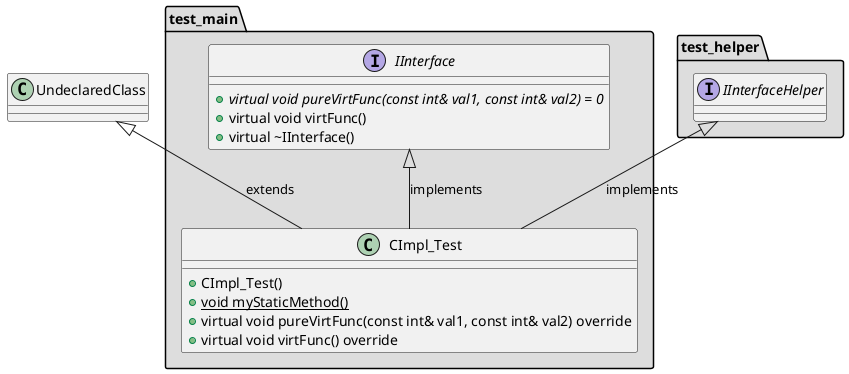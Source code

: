 @startuml

package "test_helper" #DDDDDD
{

interface "IInterfaceHelper"
{
}

}

package "test_main" #DDDDDD
{

class "CImpl_Test"
{
    + CImpl_Test()
    + {static} void myStaticMethod()
    + virtual void pureVirtFunc(const int& val1, const int& val2) override
    + virtual void virtFunc() override
}

interface "IInterface"
{
    + {abstract} virtual void pureVirtFunc(const int& val1, const int& val2) = 0
    + virtual void virtFunc()
    + virtual ~IInterface()
}

}

'====================Inheritance section====================
IInterface <|-- CImpl_Test : implements
IInterfaceHelper <|-- CImpl_Test : implements
UndeclaredClass <|-- CImpl_Test : extends

@enduml